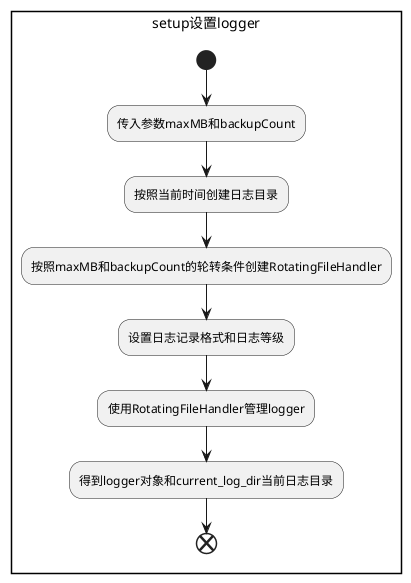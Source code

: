 @startuml

rectangle setup设置logger {
start
:传入参数maxMB和backupCount;
:按照当前时间创建日志目录;
:按照maxMB和backupCount的轮转条件创建RotatingFileHandler;
:设置日志记录格式和日志等级;
:使用RotatingFileHandler管理logger;
:得到logger对象和current_log_dir当前日志目录;
end

}

@enduml
